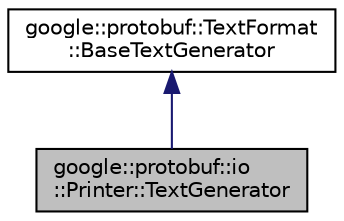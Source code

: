 digraph "google::protobuf::io::Printer::TextGenerator"
{
 // LATEX_PDF_SIZE
  edge [fontname="Helvetica",fontsize="10",labelfontname="Helvetica",labelfontsize="10"];
  node [fontname="Helvetica",fontsize="10",shape=record];
  Node1 [label="google::protobuf::io\l::Printer::TextGenerator",height=0.2,width=0.4,color="black", fillcolor="grey75", style="filled", fontcolor="black",tooltip=" "];
  Node2 -> Node1 [dir="back",color="midnightblue",fontsize="10",style="solid",fontname="Helvetica"];
  Node2 [label="google::protobuf::TextFormat\l::BaseTextGenerator",height=0.2,width=0.4,color="black", fillcolor="white", style="filled",URL="$classgoogle_1_1protobuf_1_1TextFormat_1_1BaseTextGenerator.html",tooltip=" "];
}
